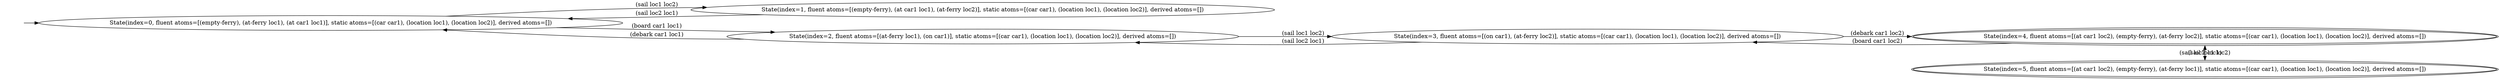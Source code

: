 digraph {
rankdir="LR"
s0[label="State(index=0, fluent atoms=[(empty-ferry), (at-ferry loc1), (at car1 loc1)], static atoms=[(car car1), (location loc1), (location loc2)], derived atoms=[])"]
s1[label="State(index=1, fluent atoms=[(empty-ferry), (at car1 loc1), (at-ferry loc2)], static atoms=[(car car1), (location loc1), (location loc2)], derived atoms=[])"]
s2[label="State(index=2, fluent atoms=[(at-ferry loc1), (on car1)], static atoms=[(car car1), (location loc1), (location loc2)], derived atoms=[])"]
s3[label="State(index=3, fluent atoms=[(on car1), (at-ferry loc2)], static atoms=[(car car1), (location loc1), (location loc2)], derived atoms=[])"]
s4[peripheries=2,label="State(index=4, fluent atoms=[(at car1 loc2), (empty-ferry), (at-ferry loc2)], static atoms=[(car car1), (location loc1), (location loc2)], derived atoms=[])"]
s5[peripheries=2,label="State(index=5, fluent atoms=[(at car1 loc2), (empty-ferry), (at-ferry loc1)], static atoms=[(car car1), (location loc1), (location loc2)], derived atoms=[])"]
Dangling [ label = "", style = invis ]
{ rank = same; Dangling }
Dangling -> s0
{ rank = same; s1}
{ rank = same; s0}
{ rank = same; s2}
{ rank = same; s3}
{ rank = same; s4,s5}
s0->s1 [label="(sail loc1 loc2)"]
s0->s2 [label="(board car1 loc1)"]
s2->s0 [label="(debark car1 loc1)"]
s2->s3 [label="(sail loc1 loc2)"]
s3->s4 [label="(debark car1 loc2)"]
s3->s2 [label="(sail loc2 loc1)"]
s4->s5 [label="(sail loc2 loc1)"]
s4->s3 [label="(board car1 loc2)"]
s5->s4 [label="(sail loc1 loc2)"]
s1->s0 [label="(sail loc2 loc1)"]
}
